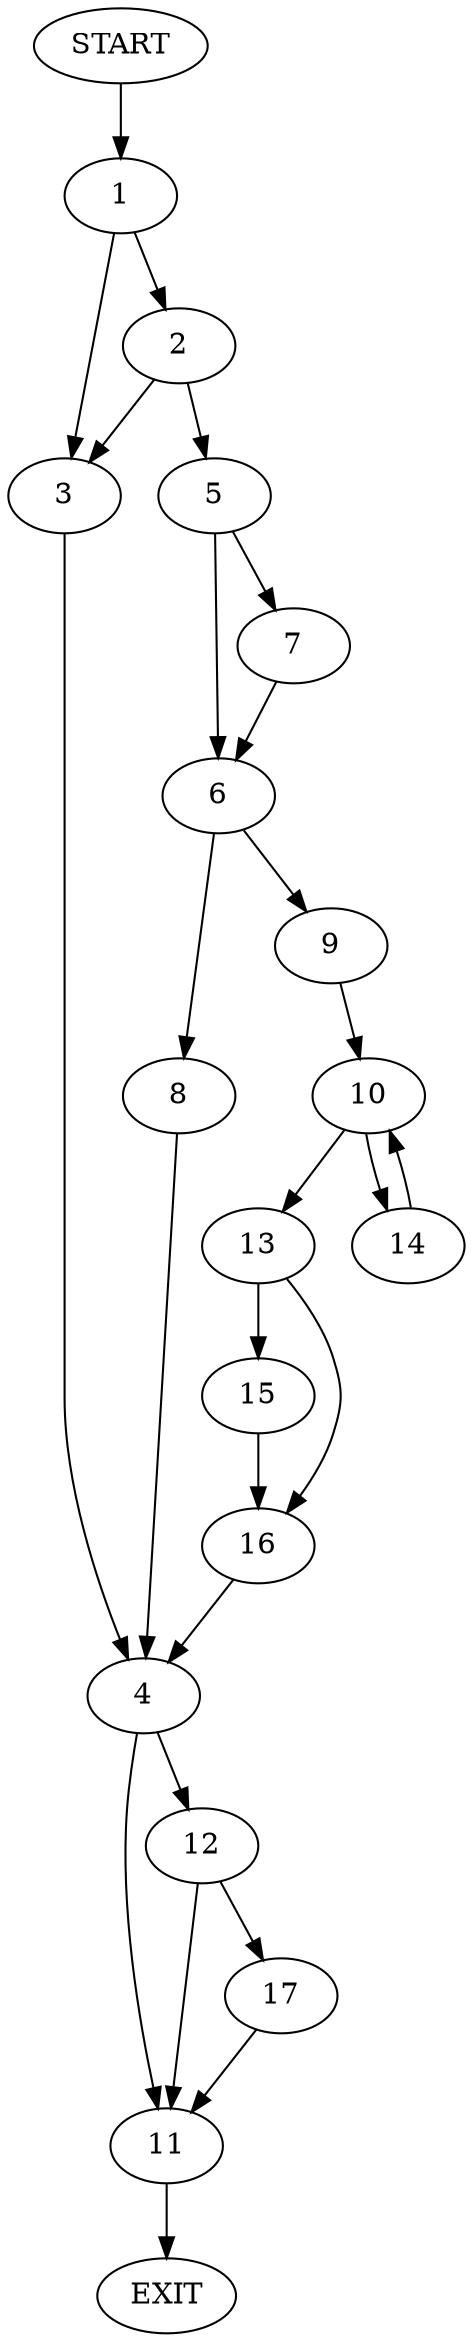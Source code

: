 digraph {
0 [label="START"]
18 [label="EXIT"]
0 -> 1
1 -> 2
1 -> 3
3 -> 4
2 -> 5
2 -> 3
5 -> 6
5 -> 7
6 -> 8
6 -> 9
7 -> 6
9 -> 10
8 -> 4
4 -> 11
4 -> 12
10 -> 13
10 -> 14
13 -> 15
13 -> 16
14 -> 10
16 -> 4
15 -> 16
12 -> 11
12 -> 17
11 -> 18
17 -> 11
}

